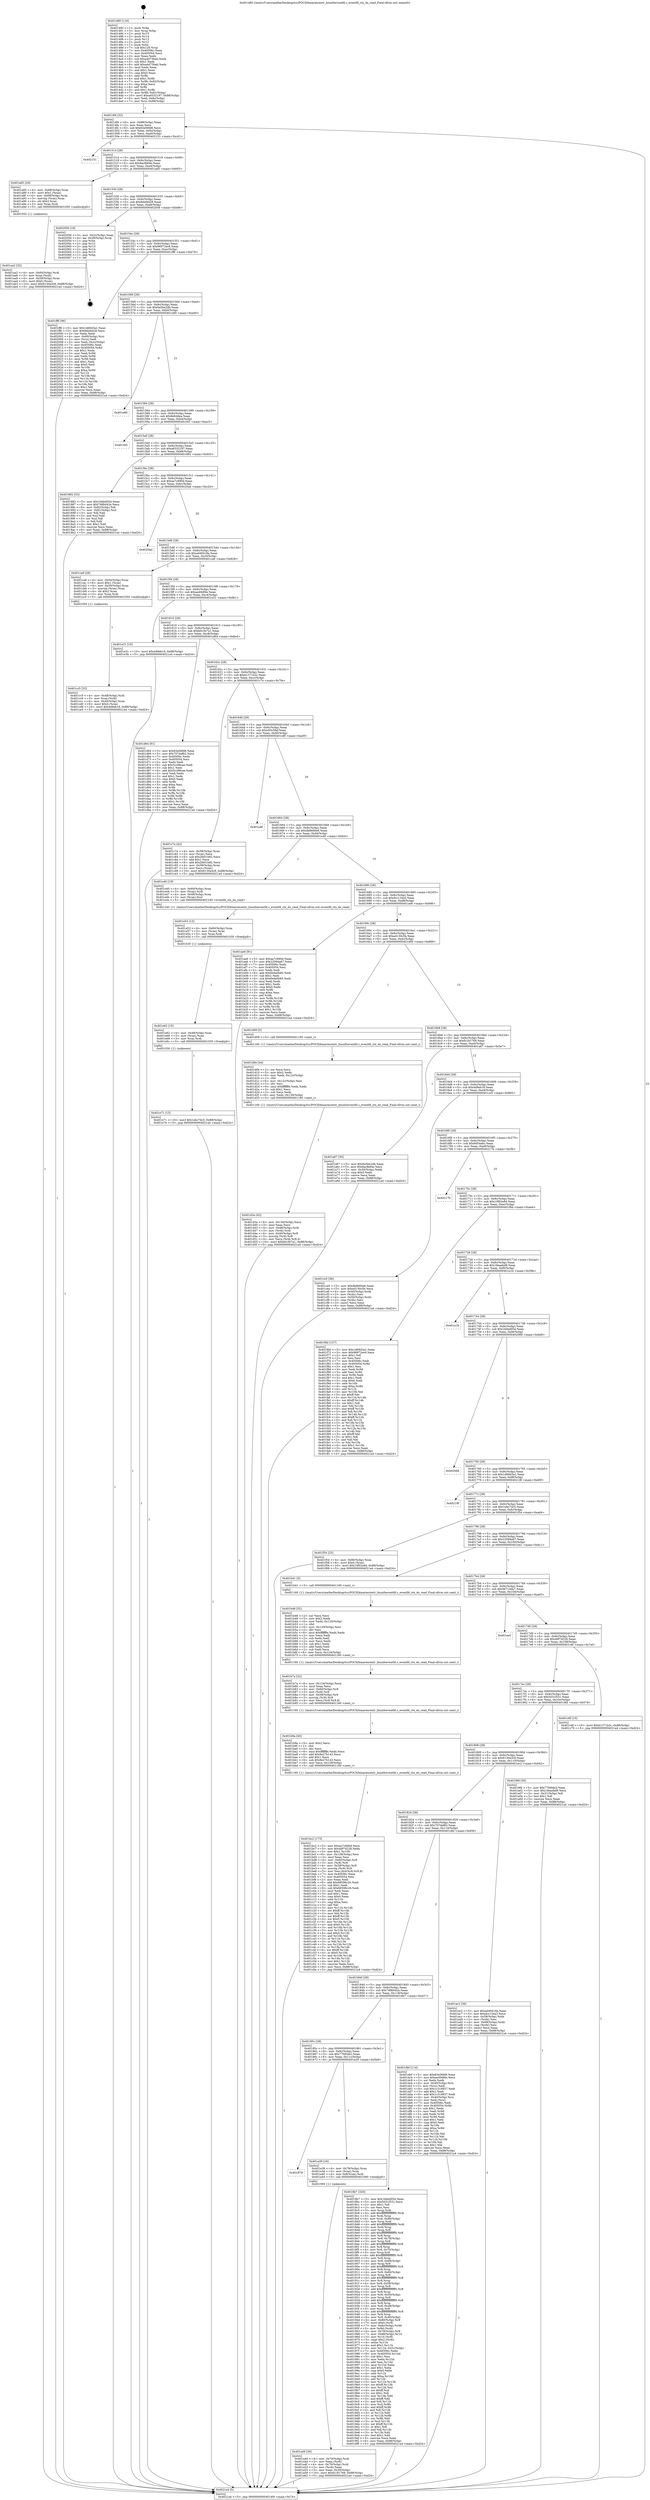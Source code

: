 digraph "0x401480" {
  label = "0x401480 (/mnt/c/Users/mathe/Desktop/tcc/POCII/binaries/extr_linuxfseventfd.c_eventfd_ctx_do_read_Final-ollvm.out::main(0))"
  labelloc = "t"
  node[shape=record]

  Entry [label="",width=0.3,height=0.3,shape=circle,fillcolor=black,style=filled]
  "0x4014f4" [label="{
     0x4014f4 [32]\l
     | [instrs]\l
     &nbsp;&nbsp;0x4014f4 \<+6\>: mov -0x88(%rbp),%eax\l
     &nbsp;&nbsp;0x4014fa \<+2\>: mov %eax,%ecx\l
     &nbsp;&nbsp;0x4014fc \<+6\>: sub $0x83a56fd8,%ecx\l
     &nbsp;&nbsp;0x401502 \<+6\>: mov %eax,-0x9c(%rbp)\l
     &nbsp;&nbsp;0x401508 \<+6\>: mov %ecx,-0xa0(%rbp)\l
     &nbsp;&nbsp;0x40150e \<+6\>: je 0000000000402151 \<main+0xcd1\>\l
  }"]
  "0x402151" [label="{
     0x402151\l
  }", style=dashed]
  "0x401514" [label="{
     0x401514 [28]\l
     | [instrs]\l
     &nbsp;&nbsp;0x401514 \<+5\>: jmp 0000000000401519 \<main+0x99\>\l
     &nbsp;&nbsp;0x401519 \<+6\>: mov -0x9c(%rbp),%eax\l
     &nbsp;&nbsp;0x40151f \<+5\>: sub $0x8acfb84e,%eax\l
     &nbsp;&nbsp;0x401524 \<+6\>: mov %eax,-0xa4(%rbp)\l
     &nbsp;&nbsp;0x40152a \<+6\>: je 0000000000401a85 \<main+0x605\>\l
  }"]
  Exit [label="",width=0.3,height=0.3,shape=circle,fillcolor=black,style=filled,peripheries=2]
  "0x401a85" [label="{
     0x401a85 [29]\l
     | [instrs]\l
     &nbsp;&nbsp;0x401a85 \<+4\>: mov -0x68(%rbp),%rax\l
     &nbsp;&nbsp;0x401a89 \<+6\>: movl $0x1,(%rax)\l
     &nbsp;&nbsp;0x401a8f \<+4\>: mov -0x68(%rbp),%rax\l
     &nbsp;&nbsp;0x401a93 \<+3\>: movslq (%rax),%rax\l
     &nbsp;&nbsp;0x401a96 \<+4\>: shl $0x3,%rax\l
     &nbsp;&nbsp;0x401a9a \<+3\>: mov %rax,%rdi\l
     &nbsp;&nbsp;0x401a9d \<+5\>: call 0000000000401050 \<malloc@plt\>\l
     | [calls]\l
     &nbsp;&nbsp;0x401050 \{1\} (unknown)\l
  }"]
  "0x401530" [label="{
     0x401530 [28]\l
     | [instrs]\l
     &nbsp;&nbsp;0x401530 \<+5\>: jmp 0000000000401535 \<main+0xb5\>\l
     &nbsp;&nbsp;0x401535 \<+6\>: mov -0x9c(%rbp),%eax\l
     &nbsp;&nbsp;0x40153b \<+5\>: sub $0x8def4428,%eax\l
     &nbsp;&nbsp;0x401540 \<+6\>: mov %eax,-0xa8(%rbp)\l
     &nbsp;&nbsp;0x401546 \<+6\>: je 0000000000402056 \<main+0xbd6\>\l
  }"]
  "0x401e71" [label="{
     0x401e71 [15]\l
     | [instrs]\l
     &nbsp;&nbsp;0x401e71 \<+10\>: movl $0x1ebc7dc5,-0x88(%rbp)\l
     &nbsp;&nbsp;0x401e7b \<+5\>: jmp 00000000004021a4 \<main+0xd24\>\l
  }"]
  "0x402056" [label="{
     0x402056 [18]\l
     | [instrs]\l
     &nbsp;&nbsp;0x402056 \<+3\>: mov -0x2c(%rbp),%eax\l
     &nbsp;&nbsp;0x402059 \<+4\>: lea -0x28(%rbp),%rsp\l
     &nbsp;&nbsp;0x40205d \<+1\>: pop %rbx\l
     &nbsp;&nbsp;0x40205e \<+2\>: pop %r12\l
     &nbsp;&nbsp;0x402060 \<+2\>: pop %r13\l
     &nbsp;&nbsp;0x402062 \<+2\>: pop %r14\l
     &nbsp;&nbsp;0x402064 \<+2\>: pop %r15\l
     &nbsp;&nbsp;0x402066 \<+1\>: pop %rbp\l
     &nbsp;&nbsp;0x402067 \<+1\>: ret\l
  }"]
  "0x40154c" [label="{
     0x40154c [28]\l
     | [instrs]\l
     &nbsp;&nbsp;0x40154c \<+5\>: jmp 0000000000401551 \<main+0xd1\>\l
     &nbsp;&nbsp;0x401551 \<+6\>: mov -0x9c(%rbp),%eax\l
     &nbsp;&nbsp;0x401557 \<+5\>: sub $0x96972ec6,%eax\l
     &nbsp;&nbsp;0x40155c \<+6\>: mov %eax,-0xac(%rbp)\l
     &nbsp;&nbsp;0x401562 \<+6\>: je 0000000000401ff6 \<main+0xb76\>\l
  }"]
  "0x401e62" [label="{
     0x401e62 [15]\l
     | [instrs]\l
     &nbsp;&nbsp;0x401e62 \<+4\>: mov -0x48(%rbp),%rax\l
     &nbsp;&nbsp;0x401e66 \<+3\>: mov (%rax),%rax\l
     &nbsp;&nbsp;0x401e69 \<+3\>: mov %rax,%rdi\l
     &nbsp;&nbsp;0x401e6c \<+5\>: call 0000000000401030 \<free@plt\>\l
     | [calls]\l
     &nbsp;&nbsp;0x401030 \{1\} (unknown)\l
  }"]
  "0x401ff6" [label="{
     0x401ff6 [96]\l
     | [instrs]\l
     &nbsp;&nbsp;0x401ff6 \<+5\>: mov $0x1d69d3a1,%eax\l
     &nbsp;&nbsp;0x401ffb \<+5\>: mov $0x8def4428,%ecx\l
     &nbsp;&nbsp;0x402000 \<+2\>: xor %edx,%edx\l
     &nbsp;&nbsp;0x402002 \<+4\>: mov -0x80(%rbp),%rsi\l
     &nbsp;&nbsp;0x402006 \<+2\>: mov (%rsi),%edi\l
     &nbsp;&nbsp;0x402008 \<+3\>: mov %edi,-0x2c(%rbp)\l
     &nbsp;&nbsp;0x40200b \<+7\>: mov 0x40506c,%edi\l
     &nbsp;&nbsp;0x402012 \<+8\>: mov 0x405054,%r8d\l
     &nbsp;&nbsp;0x40201a \<+3\>: sub $0x1,%edx\l
     &nbsp;&nbsp;0x40201d \<+3\>: mov %edi,%r9d\l
     &nbsp;&nbsp;0x402020 \<+3\>: add %edx,%r9d\l
     &nbsp;&nbsp;0x402023 \<+4\>: imul %r9d,%edi\l
     &nbsp;&nbsp;0x402027 \<+3\>: and $0x1,%edi\l
     &nbsp;&nbsp;0x40202a \<+3\>: cmp $0x0,%edi\l
     &nbsp;&nbsp;0x40202d \<+4\>: sete %r10b\l
     &nbsp;&nbsp;0x402031 \<+4\>: cmp $0xa,%r8d\l
     &nbsp;&nbsp;0x402035 \<+4\>: setl %r11b\l
     &nbsp;&nbsp;0x402039 \<+3\>: mov %r10b,%bl\l
     &nbsp;&nbsp;0x40203c \<+3\>: and %r11b,%bl\l
     &nbsp;&nbsp;0x40203f \<+3\>: xor %r11b,%r10b\l
     &nbsp;&nbsp;0x402042 \<+3\>: or %r10b,%bl\l
     &nbsp;&nbsp;0x402045 \<+3\>: test $0x1,%bl\l
     &nbsp;&nbsp;0x402048 \<+3\>: cmovne %ecx,%eax\l
     &nbsp;&nbsp;0x40204b \<+6\>: mov %eax,-0x88(%rbp)\l
     &nbsp;&nbsp;0x402051 \<+5\>: jmp 00000000004021a4 \<main+0xd24\>\l
  }"]
  "0x401568" [label="{
     0x401568 [28]\l
     | [instrs]\l
     &nbsp;&nbsp;0x401568 \<+5\>: jmp 000000000040156d \<main+0xed\>\l
     &nbsp;&nbsp;0x40156d \<+6\>: mov -0x9c(%rbp),%eax\l
     &nbsp;&nbsp;0x401573 \<+5\>: sub $0x9a5be2db,%eax\l
     &nbsp;&nbsp;0x401578 \<+6\>: mov %eax,-0xb0(%rbp)\l
     &nbsp;&nbsp;0x40157e \<+6\>: je 0000000000401e80 \<main+0xa00\>\l
  }"]
  "0x401e53" [label="{
     0x401e53 [15]\l
     | [instrs]\l
     &nbsp;&nbsp;0x401e53 \<+4\>: mov -0x60(%rbp),%rax\l
     &nbsp;&nbsp;0x401e57 \<+3\>: mov (%rax),%rax\l
     &nbsp;&nbsp;0x401e5a \<+3\>: mov %rax,%rdi\l
     &nbsp;&nbsp;0x401e5d \<+5\>: call 0000000000401030 \<free@plt\>\l
     | [calls]\l
     &nbsp;&nbsp;0x401030 \{1\} (unknown)\l
  }"]
  "0x401e80" [label="{
     0x401e80\l
  }", style=dashed]
  "0x401584" [label="{
     0x401584 [28]\l
     | [instrs]\l
     &nbsp;&nbsp;0x401584 \<+5\>: jmp 0000000000401589 \<main+0x109\>\l
     &nbsp;&nbsp;0x401589 \<+6\>: mov -0x9c(%rbp),%eax\l
     &nbsp;&nbsp;0x40158f \<+5\>: sub $0x9efcbfea,%eax\l
     &nbsp;&nbsp;0x401594 \<+6\>: mov %eax,-0xb4(%rbp)\l
     &nbsp;&nbsp;0x40159a \<+6\>: je 0000000000401f45 \<main+0xac5\>\l
  }"]
  "0x401d3a" [label="{
     0x401d3a [42]\l
     | [instrs]\l
     &nbsp;&nbsp;0x401d3a \<+6\>: mov -0x130(%rbp),%ecx\l
     &nbsp;&nbsp;0x401d40 \<+3\>: imul %eax,%ecx\l
     &nbsp;&nbsp;0x401d43 \<+4\>: mov -0x48(%rbp),%rdi\l
     &nbsp;&nbsp;0x401d47 \<+3\>: mov (%rdi),%rdi\l
     &nbsp;&nbsp;0x401d4a \<+4\>: mov -0x40(%rbp),%r8\l
     &nbsp;&nbsp;0x401d4e \<+3\>: movslq (%r8),%r8\l
     &nbsp;&nbsp;0x401d51 \<+4\>: mov %ecx,(%rdi,%r8,4)\l
     &nbsp;&nbsp;0x401d55 \<+10\>: movl $0xb0c3b7a1,-0x88(%rbp)\l
     &nbsp;&nbsp;0x401d5f \<+5\>: jmp 00000000004021a4 \<main+0xd24\>\l
  }"]
  "0x401f45" [label="{
     0x401f45\l
  }", style=dashed]
  "0x4015a0" [label="{
     0x4015a0 [28]\l
     | [instrs]\l
     &nbsp;&nbsp;0x4015a0 \<+5\>: jmp 00000000004015a5 \<main+0x125\>\l
     &nbsp;&nbsp;0x4015a5 \<+6\>: mov -0x9c(%rbp),%eax\l
     &nbsp;&nbsp;0x4015ab \<+5\>: sub $0xa6332197,%eax\l
     &nbsp;&nbsp;0x4015b0 \<+6\>: mov %eax,-0xb8(%rbp)\l
     &nbsp;&nbsp;0x4015b6 \<+6\>: je 0000000000401882 \<main+0x402\>\l
  }"]
  "0x401d0e" [label="{
     0x401d0e [44]\l
     | [instrs]\l
     &nbsp;&nbsp;0x401d0e \<+2\>: xor %ecx,%ecx\l
     &nbsp;&nbsp;0x401d10 \<+5\>: mov $0x2,%edx\l
     &nbsp;&nbsp;0x401d15 \<+6\>: mov %edx,-0x12c(%rbp)\l
     &nbsp;&nbsp;0x401d1b \<+1\>: cltd\l
     &nbsp;&nbsp;0x401d1c \<+6\>: mov -0x12c(%rbp),%esi\l
     &nbsp;&nbsp;0x401d22 \<+2\>: idiv %esi\l
     &nbsp;&nbsp;0x401d24 \<+6\>: imul $0xfffffffe,%edx,%edx\l
     &nbsp;&nbsp;0x401d2a \<+3\>: sub $0x1,%ecx\l
     &nbsp;&nbsp;0x401d2d \<+2\>: sub %ecx,%edx\l
     &nbsp;&nbsp;0x401d2f \<+6\>: mov %edx,-0x130(%rbp)\l
     &nbsp;&nbsp;0x401d35 \<+5\>: call 0000000000401160 \<next_i\>\l
     | [calls]\l
     &nbsp;&nbsp;0x401160 \{1\} (/mnt/c/Users/mathe/Desktop/tcc/POCII/binaries/extr_linuxfseventfd.c_eventfd_ctx_do_read_Final-ollvm.out::next_i)\l
  }"]
  "0x401882" [label="{
     0x401882 [53]\l
     | [instrs]\l
     &nbsp;&nbsp;0x401882 \<+5\>: mov $0x1bbbd05d,%eax\l
     &nbsp;&nbsp;0x401887 \<+5\>: mov $0x748b042e,%ecx\l
     &nbsp;&nbsp;0x40188c \<+6\>: mov -0x82(%rbp),%dl\l
     &nbsp;&nbsp;0x401892 \<+7\>: mov -0x81(%rbp),%sil\l
     &nbsp;&nbsp;0x401899 \<+3\>: mov %dl,%dil\l
     &nbsp;&nbsp;0x40189c \<+3\>: and %sil,%dil\l
     &nbsp;&nbsp;0x40189f \<+3\>: xor %sil,%dl\l
     &nbsp;&nbsp;0x4018a2 \<+3\>: or %dl,%dil\l
     &nbsp;&nbsp;0x4018a5 \<+4\>: test $0x1,%dil\l
     &nbsp;&nbsp;0x4018a9 \<+3\>: cmovne %ecx,%eax\l
     &nbsp;&nbsp;0x4018ac \<+6\>: mov %eax,-0x88(%rbp)\l
     &nbsp;&nbsp;0x4018b2 \<+5\>: jmp 00000000004021a4 \<main+0xd24\>\l
  }"]
  "0x4015bc" [label="{
     0x4015bc [28]\l
     | [instrs]\l
     &nbsp;&nbsp;0x4015bc \<+5\>: jmp 00000000004015c1 \<main+0x141\>\l
     &nbsp;&nbsp;0x4015c1 \<+6\>: mov -0x9c(%rbp),%eax\l
     &nbsp;&nbsp;0x4015c7 \<+5\>: sub $0xaa7c690d,%eax\l
     &nbsp;&nbsp;0x4015cc \<+6\>: mov %eax,-0xbc(%rbp)\l
     &nbsp;&nbsp;0x4015d2 \<+6\>: je 00000000004020ad \<main+0xc2d\>\l
  }"]
  "0x4021a4" [label="{
     0x4021a4 [5]\l
     | [instrs]\l
     &nbsp;&nbsp;0x4021a4 \<+5\>: jmp 00000000004014f4 \<main+0x74\>\l
  }"]
  "0x401480" [label="{
     0x401480 [116]\l
     | [instrs]\l
     &nbsp;&nbsp;0x401480 \<+1\>: push %rbp\l
     &nbsp;&nbsp;0x401481 \<+3\>: mov %rsp,%rbp\l
     &nbsp;&nbsp;0x401484 \<+2\>: push %r15\l
     &nbsp;&nbsp;0x401486 \<+2\>: push %r14\l
     &nbsp;&nbsp;0x401488 \<+2\>: push %r13\l
     &nbsp;&nbsp;0x40148a \<+2\>: push %r12\l
     &nbsp;&nbsp;0x40148c \<+1\>: push %rbx\l
     &nbsp;&nbsp;0x40148d \<+7\>: sub $0x128,%rsp\l
     &nbsp;&nbsp;0x401494 \<+7\>: mov 0x40506c,%eax\l
     &nbsp;&nbsp;0x40149b \<+7\>: mov 0x405054,%ecx\l
     &nbsp;&nbsp;0x4014a2 \<+2\>: mov %eax,%edx\l
     &nbsp;&nbsp;0x4014a4 \<+6\>: sub $0xa4d73bab,%edx\l
     &nbsp;&nbsp;0x4014aa \<+3\>: sub $0x1,%edx\l
     &nbsp;&nbsp;0x4014ad \<+6\>: add $0xa4d73bab,%edx\l
     &nbsp;&nbsp;0x4014b3 \<+3\>: imul %edx,%eax\l
     &nbsp;&nbsp;0x4014b6 \<+3\>: and $0x1,%eax\l
     &nbsp;&nbsp;0x4014b9 \<+3\>: cmp $0x0,%eax\l
     &nbsp;&nbsp;0x4014bc \<+4\>: sete %r8b\l
     &nbsp;&nbsp;0x4014c0 \<+4\>: and $0x1,%r8b\l
     &nbsp;&nbsp;0x4014c4 \<+7\>: mov %r8b,-0x82(%rbp)\l
     &nbsp;&nbsp;0x4014cb \<+3\>: cmp $0xa,%ecx\l
     &nbsp;&nbsp;0x4014ce \<+4\>: setl %r8b\l
     &nbsp;&nbsp;0x4014d2 \<+4\>: and $0x1,%r8b\l
     &nbsp;&nbsp;0x4014d6 \<+7\>: mov %r8b,-0x81(%rbp)\l
     &nbsp;&nbsp;0x4014dd \<+10\>: movl $0xa6332197,-0x88(%rbp)\l
     &nbsp;&nbsp;0x4014e7 \<+6\>: mov %edi,-0x8c(%rbp)\l
     &nbsp;&nbsp;0x4014ed \<+7\>: mov %rsi,-0x98(%rbp)\l
  }"]
  "0x401cc5" [label="{
     0x401cc5 [32]\l
     | [instrs]\l
     &nbsp;&nbsp;0x401cc5 \<+4\>: mov -0x48(%rbp),%rdi\l
     &nbsp;&nbsp;0x401cc9 \<+3\>: mov %rax,(%rdi)\l
     &nbsp;&nbsp;0x401ccc \<+4\>: mov -0x40(%rbp),%rax\l
     &nbsp;&nbsp;0x401cd0 \<+6\>: movl $0x0,(%rax)\l
     &nbsp;&nbsp;0x401cd6 \<+10\>: movl $0x4d9eb18,-0x88(%rbp)\l
     &nbsp;&nbsp;0x401ce0 \<+5\>: jmp 00000000004021a4 \<main+0xd24\>\l
  }"]
  "0x4020ad" [label="{
     0x4020ad\l
  }", style=dashed]
  "0x4015d8" [label="{
     0x4015d8 [28]\l
     | [instrs]\l
     &nbsp;&nbsp;0x4015d8 \<+5\>: jmp 00000000004015dd \<main+0x15d\>\l
     &nbsp;&nbsp;0x4015dd \<+6\>: mov -0x9c(%rbp),%eax\l
     &nbsp;&nbsp;0x4015e3 \<+5\>: sub $0xad49418a,%eax\l
     &nbsp;&nbsp;0x4015e8 \<+6\>: mov %eax,-0xc0(%rbp)\l
     &nbsp;&nbsp;0x4015ee \<+6\>: je 0000000000401ca8 \<main+0x828\>\l
  }"]
  "0x401bc2" [label="{
     0x401bc2 [173]\l
     | [instrs]\l
     &nbsp;&nbsp;0x401bc2 \<+5\>: mov $0xaa7c690d,%ecx\l
     &nbsp;&nbsp;0x401bc7 \<+5\>: mov $0x49f7d228,%edx\l
     &nbsp;&nbsp;0x401bcc \<+3\>: mov $0x1,%r10b\l
     &nbsp;&nbsp;0x401bcf \<+6\>: mov -0x128(%rbp),%esi\l
     &nbsp;&nbsp;0x401bd5 \<+3\>: imul %eax,%esi\l
     &nbsp;&nbsp;0x401bd8 \<+4\>: mov -0x60(%rbp),%r8\l
     &nbsp;&nbsp;0x401bdc \<+3\>: mov (%r8),%r8\l
     &nbsp;&nbsp;0x401bdf \<+4\>: mov -0x58(%rbp),%r9\l
     &nbsp;&nbsp;0x401be3 \<+3\>: movslq (%r9),%r9\l
     &nbsp;&nbsp;0x401be6 \<+5\>: mov %esi,0x4(%r8,%r9,8)\l
     &nbsp;&nbsp;0x401beb \<+7\>: mov 0x40506c,%eax\l
     &nbsp;&nbsp;0x401bf2 \<+7\>: mov 0x405054,%esi\l
     &nbsp;&nbsp;0x401bf9 \<+2\>: mov %eax,%edi\l
     &nbsp;&nbsp;0x401bfb \<+6\>: add $0x68596c26,%edi\l
     &nbsp;&nbsp;0x401c01 \<+3\>: sub $0x1,%edi\l
     &nbsp;&nbsp;0x401c04 \<+6\>: sub $0x68596c26,%edi\l
     &nbsp;&nbsp;0x401c0a \<+3\>: imul %edi,%eax\l
     &nbsp;&nbsp;0x401c0d \<+3\>: and $0x1,%eax\l
     &nbsp;&nbsp;0x401c10 \<+3\>: cmp $0x0,%eax\l
     &nbsp;&nbsp;0x401c13 \<+4\>: sete %r11b\l
     &nbsp;&nbsp;0x401c17 \<+3\>: cmp $0xa,%esi\l
     &nbsp;&nbsp;0x401c1a \<+3\>: setl %bl\l
     &nbsp;&nbsp;0x401c1d \<+3\>: mov %r11b,%r14b\l
     &nbsp;&nbsp;0x401c20 \<+4\>: xor $0xff,%r14b\l
     &nbsp;&nbsp;0x401c24 \<+3\>: mov %bl,%r15b\l
     &nbsp;&nbsp;0x401c27 \<+4\>: xor $0xff,%r15b\l
     &nbsp;&nbsp;0x401c2b \<+4\>: xor $0x0,%r10b\l
     &nbsp;&nbsp;0x401c2f \<+3\>: mov %r14b,%r12b\l
     &nbsp;&nbsp;0x401c32 \<+4\>: and $0x0,%r12b\l
     &nbsp;&nbsp;0x401c36 \<+3\>: and %r10b,%r11b\l
     &nbsp;&nbsp;0x401c39 \<+3\>: mov %r15b,%r13b\l
     &nbsp;&nbsp;0x401c3c \<+4\>: and $0x0,%r13b\l
     &nbsp;&nbsp;0x401c40 \<+3\>: and %r10b,%bl\l
     &nbsp;&nbsp;0x401c43 \<+3\>: or %r11b,%r12b\l
     &nbsp;&nbsp;0x401c46 \<+3\>: or %bl,%r13b\l
     &nbsp;&nbsp;0x401c49 \<+3\>: xor %r13b,%r12b\l
     &nbsp;&nbsp;0x401c4c \<+3\>: or %r15b,%r14b\l
     &nbsp;&nbsp;0x401c4f \<+4\>: xor $0xff,%r14b\l
     &nbsp;&nbsp;0x401c53 \<+4\>: or $0x0,%r10b\l
     &nbsp;&nbsp;0x401c57 \<+3\>: and %r10b,%r14b\l
     &nbsp;&nbsp;0x401c5a \<+3\>: or %r14b,%r12b\l
     &nbsp;&nbsp;0x401c5d \<+4\>: test $0x1,%r12b\l
     &nbsp;&nbsp;0x401c61 \<+3\>: cmovne %edx,%ecx\l
     &nbsp;&nbsp;0x401c64 \<+6\>: mov %ecx,-0x88(%rbp)\l
     &nbsp;&nbsp;0x401c6a \<+5\>: jmp 00000000004021a4 \<main+0xd24\>\l
  }"]
  "0x401ca8" [label="{
     0x401ca8 [29]\l
     | [instrs]\l
     &nbsp;&nbsp;0x401ca8 \<+4\>: mov -0x50(%rbp),%rax\l
     &nbsp;&nbsp;0x401cac \<+6\>: movl $0x1,(%rax)\l
     &nbsp;&nbsp;0x401cb2 \<+4\>: mov -0x50(%rbp),%rax\l
     &nbsp;&nbsp;0x401cb6 \<+3\>: movslq (%rax),%rax\l
     &nbsp;&nbsp;0x401cb9 \<+4\>: shl $0x2,%rax\l
     &nbsp;&nbsp;0x401cbd \<+3\>: mov %rax,%rdi\l
     &nbsp;&nbsp;0x401cc0 \<+5\>: call 0000000000401050 \<malloc@plt\>\l
     | [calls]\l
     &nbsp;&nbsp;0x401050 \{1\} (unknown)\l
  }"]
  "0x4015f4" [label="{
     0x4015f4 [28]\l
     | [instrs]\l
     &nbsp;&nbsp;0x4015f4 \<+5\>: jmp 00000000004015f9 \<main+0x179\>\l
     &nbsp;&nbsp;0x4015f9 \<+6\>: mov -0x9c(%rbp),%eax\l
     &nbsp;&nbsp;0x4015ff \<+5\>: sub $0xae49df4e,%eax\l
     &nbsp;&nbsp;0x401604 \<+6\>: mov %eax,-0xc4(%rbp)\l
     &nbsp;&nbsp;0x40160a \<+6\>: je 0000000000401e31 \<main+0x9b1\>\l
  }"]
  "0x401b9a" [label="{
     0x401b9a [40]\l
     | [instrs]\l
     &nbsp;&nbsp;0x401b9a \<+5\>: mov $0x2,%ecx\l
     &nbsp;&nbsp;0x401b9f \<+1\>: cltd\l
     &nbsp;&nbsp;0x401ba0 \<+2\>: idiv %ecx\l
     &nbsp;&nbsp;0x401ba2 \<+6\>: imul $0xfffffffe,%edx,%ecx\l
     &nbsp;&nbsp;0x401ba8 \<+6\>: add $0x9e27b143,%ecx\l
     &nbsp;&nbsp;0x401bae \<+3\>: add $0x1,%ecx\l
     &nbsp;&nbsp;0x401bb1 \<+6\>: sub $0x9e27b143,%ecx\l
     &nbsp;&nbsp;0x401bb7 \<+6\>: mov %ecx,-0x128(%rbp)\l
     &nbsp;&nbsp;0x401bbd \<+5\>: call 0000000000401160 \<next_i\>\l
     | [calls]\l
     &nbsp;&nbsp;0x401160 \{1\} (/mnt/c/Users/mathe/Desktop/tcc/POCII/binaries/extr_linuxfseventfd.c_eventfd_ctx_do_read_Final-ollvm.out::next_i)\l
  }"]
  "0x401e31" [label="{
     0x401e31 [15]\l
     | [instrs]\l
     &nbsp;&nbsp;0x401e31 \<+10\>: movl $0x4d9eb18,-0x88(%rbp)\l
     &nbsp;&nbsp;0x401e3b \<+5\>: jmp 00000000004021a4 \<main+0xd24\>\l
  }"]
  "0x401610" [label="{
     0x401610 [28]\l
     | [instrs]\l
     &nbsp;&nbsp;0x401610 \<+5\>: jmp 0000000000401615 \<main+0x195\>\l
     &nbsp;&nbsp;0x401615 \<+6\>: mov -0x9c(%rbp),%eax\l
     &nbsp;&nbsp;0x40161b \<+5\>: sub $0xb0c3b7a1,%eax\l
     &nbsp;&nbsp;0x401620 \<+6\>: mov %eax,-0xc8(%rbp)\l
     &nbsp;&nbsp;0x401626 \<+6\>: je 0000000000401d64 \<main+0x8e4\>\l
  }"]
  "0x401b7a" [label="{
     0x401b7a [32]\l
     | [instrs]\l
     &nbsp;&nbsp;0x401b7a \<+6\>: mov -0x124(%rbp),%ecx\l
     &nbsp;&nbsp;0x401b80 \<+3\>: imul %eax,%ecx\l
     &nbsp;&nbsp;0x401b83 \<+4\>: mov -0x60(%rbp),%r8\l
     &nbsp;&nbsp;0x401b87 \<+3\>: mov (%r8),%r8\l
     &nbsp;&nbsp;0x401b8a \<+4\>: mov -0x58(%rbp),%r9\l
     &nbsp;&nbsp;0x401b8e \<+3\>: movslq (%r9),%r9\l
     &nbsp;&nbsp;0x401b91 \<+4\>: mov %ecx,(%r8,%r9,8)\l
     &nbsp;&nbsp;0x401b95 \<+5\>: call 0000000000401160 \<next_i\>\l
     | [calls]\l
     &nbsp;&nbsp;0x401160 \{1\} (/mnt/c/Users/mathe/Desktop/tcc/POCII/binaries/extr_linuxfseventfd.c_eventfd_ctx_do_read_Final-ollvm.out::next_i)\l
  }"]
  "0x401d64" [label="{
     0x401d64 [91]\l
     | [instrs]\l
     &nbsp;&nbsp;0x401d64 \<+5\>: mov $0x83a56fd8,%eax\l
     &nbsp;&nbsp;0x401d69 \<+5\>: mov $0x707daf62,%ecx\l
     &nbsp;&nbsp;0x401d6e \<+7\>: mov 0x40506c,%edx\l
     &nbsp;&nbsp;0x401d75 \<+7\>: mov 0x405054,%esi\l
     &nbsp;&nbsp;0x401d7c \<+2\>: mov %edx,%edi\l
     &nbsp;&nbsp;0x401d7e \<+6\>: sub $0x5cc98cae,%edi\l
     &nbsp;&nbsp;0x401d84 \<+3\>: sub $0x1,%edi\l
     &nbsp;&nbsp;0x401d87 \<+6\>: add $0x5cc98cae,%edi\l
     &nbsp;&nbsp;0x401d8d \<+3\>: imul %edi,%edx\l
     &nbsp;&nbsp;0x401d90 \<+3\>: and $0x1,%edx\l
     &nbsp;&nbsp;0x401d93 \<+3\>: cmp $0x0,%edx\l
     &nbsp;&nbsp;0x401d96 \<+4\>: sete %r8b\l
     &nbsp;&nbsp;0x401d9a \<+3\>: cmp $0xa,%esi\l
     &nbsp;&nbsp;0x401d9d \<+4\>: setl %r9b\l
     &nbsp;&nbsp;0x401da1 \<+3\>: mov %r8b,%r10b\l
     &nbsp;&nbsp;0x401da4 \<+3\>: and %r9b,%r10b\l
     &nbsp;&nbsp;0x401da7 \<+3\>: xor %r9b,%r8b\l
     &nbsp;&nbsp;0x401daa \<+3\>: or %r8b,%r10b\l
     &nbsp;&nbsp;0x401dad \<+4\>: test $0x1,%r10b\l
     &nbsp;&nbsp;0x401db1 \<+3\>: cmovne %ecx,%eax\l
     &nbsp;&nbsp;0x401db4 \<+6\>: mov %eax,-0x88(%rbp)\l
     &nbsp;&nbsp;0x401dba \<+5\>: jmp 00000000004021a4 \<main+0xd24\>\l
  }"]
  "0x40162c" [label="{
     0x40162c [28]\l
     | [instrs]\l
     &nbsp;&nbsp;0x40162c \<+5\>: jmp 0000000000401631 \<main+0x1b1\>\l
     &nbsp;&nbsp;0x401631 \<+6\>: mov -0x9c(%rbp),%eax\l
     &nbsp;&nbsp;0x401637 \<+5\>: sub $0xb1371b2c,%eax\l
     &nbsp;&nbsp;0x40163c \<+6\>: mov %eax,-0xcc(%rbp)\l
     &nbsp;&nbsp;0x401642 \<+6\>: je 0000000000401c7e \<main+0x7fe\>\l
  }"]
  "0x401b46" [label="{
     0x401b46 [52]\l
     | [instrs]\l
     &nbsp;&nbsp;0x401b46 \<+2\>: xor %ecx,%ecx\l
     &nbsp;&nbsp;0x401b48 \<+5\>: mov $0x2,%edx\l
     &nbsp;&nbsp;0x401b4d \<+6\>: mov %edx,-0x120(%rbp)\l
     &nbsp;&nbsp;0x401b53 \<+1\>: cltd\l
     &nbsp;&nbsp;0x401b54 \<+6\>: mov -0x120(%rbp),%esi\l
     &nbsp;&nbsp;0x401b5a \<+2\>: idiv %esi\l
     &nbsp;&nbsp;0x401b5c \<+6\>: imul $0xfffffffe,%edx,%edx\l
     &nbsp;&nbsp;0x401b62 \<+2\>: mov %ecx,%edi\l
     &nbsp;&nbsp;0x401b64 \<+2\>: sub %edx,%edi\l
     &nbsp;&nbsp;0x401b66 \<+2\>: mov %ecx,%edx\l
     &nbsp;&nbsp;0x401b68 \<+3\>: sub $0x1,%edx\l
     &nbsp;&nbsp;0x401b6b \<+2\>: add %edx,%edi\l
     &nbsp;&nbsp;0x401b6d \<+2\>: sub %edi,%ecx\l
     &nbsp;&nbsp;0x401b6f \<+6\>: mov %ecx,-0x124(%rbp)\l
     &nbsp;&nbsp;0x401b75 \<+5\>: call 0000000000401160 \<next_i\>\l
     | [calls]\l
     &nbsp;&nbsp;0x401160 \{1\} (/mnt/c/Users/mathe/Desktop/tcc/POCII/binaries/extr_linuxfseventfd.c_eventfd_ctx_do_read_Final-ollvm.out::next_i)\l
  }"]
  "0x401c7e" [label="{
     0x401c7e [42]\l
     | [instrs]\l
     &nbsp;&nbsp;0x401c7e \<+4\>: mov -0x58(%rbp),%rax\l
     &nbsp;&nbsp;0x401c82 \<+2\>: mov (%rax),%ecx\l
     &nbsp;&nbsp;0x401c84 \<+6\>: sub $0x2fe01b82,%ecx\l
     &nbsp;&nbsp;0x401c8a \<+3\>: add $0x1,%ecx\l
     &nbsp;&nbsp;0x401c8d \<+6\>: add $0x2fe01b82,%ecx\l
     &nbsp;&nbsp;0x401c93 \<+4\>: mov -0x58(%rbp),%rax\l
     &nbsp;&nbsp;0x401c97 \<+2\>: mov %ecx,(%rax)\l
     &nbsp;&nbsp;0x401c99 \<+10\>: movl $0x6130a3c9,-0x88(%rbp)\l
     &nbsp;&nbsp;0x401ca3 \<+5\>: jmp 00000000004021a4 \<main+0xd24\>\l
  }"]
  "0x401648" [label="{
     0x401648 [28]\l
     | [instrs]\l
     &nbsp;&nbsp;0x401648 \<+5\>: jmp 000000000040164d \<main+0x1cd\>\l
     &nbsp;&nbsp;0x40164d \<+6\>: mov -0x9c(%rbp),%eax\l
     &nbsp;&nbsp;0x401653 \<+5\>: sub $0xc93c5faf,%eax\l
     &nbsp;&nbsp;0x401658 \<+6\>: mov %eax,-0xd0(%rbp)\l
     &nbsp;&nbsp;0x40165e \<+6\>: je 0000000000401e8f \<main+0xa0f\>\l
  }"]
  "0x401aa2" [label="{
     0x401aa2 [32]\l
     | [instrs]\l
     &nbsp;&nbsp;0x401aa2 \<+4\>: mov -0x60(%rbp),%rdi\l
     &nbsp;&nbsp;0x401aa6 \<+3\>: mov %rax,(%rdi)\l
     &nbsp;&nbsp;0x401aa9 \<+4\>: mov -0x58(%rbp),%rax\l
     &nbsp;&nbsp;0x401aad \<+6\>: movl $0x0,(%rax)\l
     &nbsp;&nbsp;0x401ab3 \<+10\>: movl $0x6130a3c9,-0x88(%rbp)\l
     &nbsp;&nbsp;0x401abd \<+5\>: jmp 00000000004021a4 \<main+0xd24\>\l
  }"]
  "0x401e8f" [label="{
     0x401e8f\l
  }", style=dashed]
  "0x401664" [label="{
     0x401664 [28]\l
     | [instrs]\l
     &nbsp;&nbsp;0x401664 \<+5\>: jmp 0000000000401669 \<main+0x1e9\>\l
     &nbsp;&nbsp;0x401669 \<+6\>: mov -0x9c(%rbp),%eax\l
     &nbsp;&nbsp;0x40166f \<+5\>: sub $0xdb8660e6,%eax\l
     &nbsp;&nbsp;0x401674 \<+6\>: mov %eax,-0xd4(%rbp)\l
     &nbsp;&nbsp;0x40167a \<+6\>: je 0000000000401e40 \<main+0x9c0\>\l
  }"]
  "0x401a49" [label="{
     0x401a49 [30]\l
     | [instrs]\l
     &nbsp;&nbsp;0x401a49 \<+4\>: mov -0x70(%rbp),%rdi\l
     &nbsp;&nbsp;0x401a4d \<+2\>: mov %eax,(%rdi)\l
     &nbsp;&nbsp;0x401a4f \<+4\>: mov -0x70(%rbp),%rdi\l
     &nbsp;&nbsp;0x401a53 \<+2\>: mov (%rdi),%eax\l
     &nbsp;&nbsp;0x401a55 \<+3\>: mov %eax,-0x30(%rbp)\l
     &nbsp;&nbsp;0x401a58 \<+10\>: movl $0xfc181769,-0x88(%rbp)\l
     &nbsp;&nbsp;0x401a62 \<+5\>: jmp 00000000004021a4 \<main+0xd24\>\l
  }"]
  "0x401e40" [label="{
     0x401e40 [19]\l
     | [instrs]\l
     &nbsp;&nbsp;0x401e40 \<+4\>: mov -0x60(%rbp),%rax\l
     &nbsp;&nbsp;0x401e44 \<+3\>: mov (%rax),%rdi\l
     &nbsp;&nbsp;0x401e47 \<+4\>: mov -0x48(%rbp),%rax\l
     &nbsp;&nbsp;0x401e4b \<+3\>: mov (%rax),%rsi\l
     &nbsp;&nbsp;0x401e4e \<+5\>: call 0000000000401240 \<eventfd_ctx_do_read\>\l
     | [calls]\l
     &nbsp;&nbsp;0x401240 \{1\} (/mnt/c/Users/mathe/Desktop/tcc/POCII/binaries/extr_linuxfseventfd.c_eventfd_ctx_do_read_Final-ollvm.out::eventfd_ctx_do_read)\l
  }"]
  "0x401680" [label="{
     0x401680 [28]\l
     | [instrs]\l
     &nbsp;&nbsp;0x401680 \<+5\>: jmp 0000000000401685 \<main+0x205\>\l
     &nbsp;&nbsp;0x401685 \<+6\>: mov -0x9c(%rbp),%eax\l
     &nbsp;&nbsp;0x40168b \<+5\>: sub $0xdcc134a3,%eax\l
     &nbsp;&nbsp;0x401690 \<+6\>: mov %eax,-0xd8(%rbp)\l
     &nbsp;&nbsp;0x401696 \<+6\>: je 0000000000401ae6 \<main+0x666\>\l
  }"]
  "0x401878" [label="{
     0x401878\l
  }", style=dashed]
  "0x401ae6" [label="{
     0x401ae6 [91]\l
     | [instrs]\l
     &nbsp;&nbsp;0x401ae6 \<+5\>: mov $0xaa7c690d,%eax\l
     &nbsp;&nbsp;0x401aeb \<+5\>: mov $0x22094a67,%ecx\l
     &nbsp;&nbsp;0x401af0 \<+7\>: mov 0x40506c,%edx\l
     &nbsp;&nbsp;0x401af7 \<+7\>: mov 0x405054,%esi\l
     &nbsp;&nbsp;0x401afe \<+2\>: mov %edx,%edi\l
     &nbsp;&nbsp;0x401b00 \<+6\>: add $0x6eda0b85,%edi\l
     &nbsp;&nbsp;0x401b06 \<+3\>: sub $0x1,%edi\l
     &nbsp;&nbsp;0x401b09 \<+6\>: sub $0x6eda0b85,%edi\l
     &nbsp;&nbsp;0x401b0f \<+3\>: imul %edi,%edx\l
     &nbsp;&nbsp;0x401b12 \<+3\>: and $0x1,%edx\l
     &nbsp;&nbsp;0x401b15 \<+3\>: cmp $0x0,%edx\l
     &nbsp;&nbsp;0x401b18 \<+4\>: sete %r8b\l
     &nbsp;&nbsp;0x401b1c \<+3\>: cmp $0xa,%esi\l
     &nbsp;&nbsp;0x401b1f \<+4\>: setl %r9b\l
     &nbsp;&nbsp;0x401b23 \<+3\>: mov %r8b,%r10b\l
     &nbsp;&nbsp;0x401b26 \<+3\>: and %r9b,%r10b\l
     &nbsp;&nbsp;0x401b29 \<+3\>: xor %r9b,%r8b\l
     &nbsp;&nbsp;0x401b2c \<+3\>: or %r8b,%r10b\l
     &nbsp;&nbsp;0x401b2f \<+4\>: test $0x1,%r10b\l
     &nbsp;&nbsp;0x401b33 \<+3\>: cmovne %ecx,%eax\l
     &nbsp;&nbsp;0x401b36 \<+6\>: mov %eax,-0x88(%rbp)\l
     &nbsp;&nbsp;0x401b3c \<+5\>: jmp 00000000004021a4 \<main+0xd24\>\l
  }"]
  "0x40169c" [label="{
     0x40169c [28]\l
     | [instrs]\l
     &nbsp;&nbsp;0x40169c \<+5\>: jmp 00000000004016a1 \<main+0x221\>\l
     &nbsp;&nbsp;0x4016a1 \<+6\>: mov -0x9c(%rbp),%eax\l
     &nbsp;&nbsp;0x4016a7 \<+5\>: sub $0xed130c5b,%eax\l
     &nbsp;&nbsp;0x4016ac \<+6\>: mov %eax,-0xdc(%rbp)\l
     &nbsp;&nbsp;0x4016b2 \<+6\>: je 0000000000401d09 \<main+0x889\>\l
  }"]
  "0x401a39" [label="{
     0x401a39 [16]\l
     | [instrs]\l
     &nbsp;&nbsp;0x401a39 \<+4\>: mov -0x78(%rbp),%rax\l
     &nbsp;&nbsp;0x401a3d \<+3\>: mov (%rax),%rax\l
     &nbsp;&nbsp;0x401a40 \<+4\>: mov 0x8(%rax),%rdi\l
     &nbsp;&nbsp;0x401a44 \<+5\>: call 0000000000401060 \<atoi@plt\>\l
     | [calls]\l
     &nbsp;&nbsp;0x401060 \{1\} (unknown)\l
  }"]
  "0x401d09" [label="{
     0x401d09 [5]\l
     | [instrs]\l
     &nbsp;&nbsp;0x401d09 \<+5\>: call 0000000000401160 \<next_i\>\l
     | [calls]\l
     &nbsp;&nbsp;0x401160 \{1\} (/mnt/c/Users/mathe/Desktop/tcc/POCII/binaries/extr_linuxfseventfd.c_eventfd_ctx_do_read_Final-ollvm.out::next_i)\l
  }"]
  "0x4016b8" [label="{
     0x4016b8 [28]\l
     | [instrs]\l
     &nbsp;&nbsp;0x4016b8 \<+5\>: jmp 00000000004016bd \<main+0x23d\>\l
     &nbsp;&nbsp;0x4016bd \<+6\>: mov -0x9c(%rbp),%eax\l
     &nbsp;&nbsp;0x4016c3 \<+5\>: sub $0xfc181769,%eax\l
     &nbsp;&nbsp;0x4016c8 \<+6\>: mov %eax,-0xe0(%rbp)\l
     &nbsp;&nbsp;0x4016ce \<+6\>: je 0000000000401a67 \<main+0x5e7\>\l
  }"]
  "0x40185c" [label="{
     0x40185c [28]\l
     | [instrs]\l
     &nbsp;&nbsp;0x40185c \<+5\>: jmp 0000000000401861 \<main+0x3e1\>\l
     &nbsp;&nbsp;0x401861 \<+6\>: mov -0x9c(%rbp),%eax\l
     &nbsp;&nbsp;0x401867 \<+5\>: sub $0x77fd0de2,%eax\l
     &nbsp;&nbsp;0x40186c \<+6\>: mov %eax,-0x11c(%rbp)\l
     &nbsp;&nbsp;0x401872 \<+6\>: je 0000000000401a39 \<main+0x5b9\>\l
  }"]
  "0x401a67" [label="{
     0x401a67 [30]\l
     | [instrs]\l
     &nbsp;&nbsp;0x401a67 \<+5\>: mov $0x9a5be2db,%eax\l
     &nbsp;&nbsp;0x401a6c \<+5\>: mov $0x8acfb84e,%ecx\l
     &nbsp;&nbsp;0x401a71 \<+3\>: mov -0x30(%rbp),%edx\l
     &nbsp;&nbsp;0x401a74 \<+3\>: cmp $0x0,%edx\l
     &nbsp;&nbsp;0x401a77 \<+3\>: cmove %ecx,%eax\l
     &nbsp;&nbsp;0x401a7a \<+6\>: mov %eax,-0x88(%rbp)\l
     &nbsp;&nbsp;0x401a80 \<+5\>: jmp 00000000004021a4 \<main+0xd24\>\l
  }"]
  "0x4016d4" [label="{
     0x4016d4 [28]\l
     | [instrs]\l
     &nbsp;&nbsp;0x4016d4 \<+5\>: jmp 00000000004016d9 \<main+0x259\>\l
     &nbsp;&nbsp;0x4016d9 \<+6\>: mov -0x9c(%rbp),%eax\l
     &nbsp;&nbsp;0x4016df \<+5\>: sub $0x4d9eb18,%eax\l
     &nbsp;&nbsp;0x4016e4 \<+6\>: mov %eax,-0xe4(%rbp)\l
     &nbsp;&nbsp;0x4016ea \<+6\>: je 0000000000401ce5 \<main+0x865\>\l
  }"]
  "0x4018b7" [label="{
     0x4018b7 [326]\l
     | [instrs]\l
     &nbsp;&nbsp;0x4018b7 \<+5\>: mov $0x1bbbd05d,%eax\l
     &nbsp;&nbsp;0x4018bc \<+5\>: mov $0x5d31f531,%ecx\l
     &nbsp;&nbsp;0x4018c1 \<+2\>: mov $0x1,%dl\l
     &nbsp;&nbsp;0x4018c3 \<+2\>: xor %esi,%esi\l
     &nbsp;&nbsp;0x4018c5 \<+3\>: mov %rsp,%rdi\l
     &nbsp;&nbsp;0x4018c8 \<+4\>: add $0xfffffffffffffff0,%rdi\l
     &nbsp;&nbsp;0x4018cc \<+3\>: mov %rdi,%rsp\l
     &nbsp;&nbsp;0x4018cf \<+4\>: mov %rdi,-0x80(%rbp)\l
     &nbsp;&nbsp;0x4018d3 \<+3\>: mov %rsp,%rdi\l
     &nbsp;&nbsp;0x4018d6 \<+4\>: add $0xfffffffffffffff0,%rdi\l
     &nbsp;&nbsp;0x4018da \<+3\>: mov %rdi,%rsp\l
     &nbsp;&nbsp;0x4018dd \<+3\>: mov %rsp,%r8\l
     &nbsp;&nbsp;0x4018e0 \<+4\>: add $0xfffffffffffffff0,%r8\l
     &nbsp;&nbsp;0x4018e4 \<+3\>: mov %r8,%rsp\l
     &nbsp;&nbsp;0x4018e7 \<+4\>: mov %r8,-0x78(%rbp)\l
     &nbsp;&nbsp;0x4018eb \<+3\>: mov %rsp,%r8\l
     &nbsp;&nbsp;0x4018ee \<+4\>: add $0xfffffffffffffff0,%r8\l
     &nbsp;&nbsp;0x4018f2 \<+3\>: mov %r8,%rsp\l
     &nbsp;&nbsp;0x4018f5 \<+4\>: mov %r8,-0x70(%rbp)\l
     &nbsp;&nbsp;0x4018f9 \<+3\>: mov %rsp,%r8\l
     &nbsp;&nbsp;0x4018fc \<+4\>: add $0xfffffffffffffff0,%r8\l
     &nbsp;&nbsp;0x401900 \<+3\>: mov %r8,%rsp\l
     &nbsp;&nbsp;0x401903 \<+4\>: mov %r8,-0x68(%rbp)\l
     &nbsp;&nbsp;0x401907 \<+3\>: mov %rsp,%r8\l
     &nbsp;&nbsp;0x40190a \<+4\>: add $0xfffffffffffffff0,%r8\l
     &nbsp;&nbsp;0x40190e \<+3\>: mov %r8,%rsp\l
     &nbsp;&nbsp;0x401911 \<+4\>: mov %r8,-0x60(%rbp)\l
     &nbsp;&nbsp;0x401915 \<+3\>: mov %rsp,%r8\l
     &nbsp;&nbsp;0x401918 \<+4\>: add $0xfffffffffffffff0,%r8\l
     &nbsp;&nbsp;0x40191c \<+3\>: mov %r8,%rsp\l
     &nbsp;&nbsp;0x40191f \<+4\>: mov %r8,-0x58(%rbp)\l
     &nbsp;&nbsp;0x401923 \<+3\>: mov %rsp,%r8\l
     &nbsp;&nbsp;0x401926 \<+4\>: add $0xfffffffffffffff0,%r8\l
     &nbsp;&nbsp;0x40192a \<+3\>: mov %r8,%rsp\l
     &nbsp;&nbsp;0x40192d \<+4\>: mov %r8,-0x50(%rbp)\l
     &nbsp;&nbsp;0x401931 \<+3\>: mov %rsp,%r8\l
     &nbsp;&nbsp;0x401934 \<+4\>: add $0xfffffffffffffff0,%r8\l
     &nbsp;&nbsp;0x401938 \<+3\>: mov %r8,%rsp\l
     &nbsp;&nbsp;0x40193b \<+4\>: mov %r8,-0x48(%rbp)\l
     &nbsp;&nbsp;0x40193f \<+3\>: mov %rsp,%r8\l
     &nbsp;&nbsp;0x401942 \<+4\>: add $0xfffffffffffffff0,%r8\l
     &nbsp;&nbsp;0x401946 \<+3\>: mov %r8,%rsp\l
     &nbsp;&nbsp;0x401949 \<+4\>: mov %r8,-0x40(%rbp)\l
     &nbsp;&nbsp;0x40194d \<+4\>: mov -0x80(%rbp),%r8\l
     &nbsp;&nbsp;0x401951 \<+7\>: movl $0x0,(%r8)\l
     &nbsp;&nbsp;0x401958 \<+7\>: mov -0x8c(%rbp),%r9d\l
     &nbsp;&nbsp;0x40195f \<+3\>: mov %r9d,(%rdi)\l
     &nbsp;&nbsp;0x401962 \<+4\>: mov -0x78(%rbp),%r8\l
     &nbsp;&nbsp;0x401966 \<+7\>: mov -0x98(%rbp),%r10\l
     &nbsp;&nbsp;0x40196d \<+3\>: mov %r10,(%r8)\l
     &nbsp;&nbsp;0x401970 \<+3\>: cmpl $0x2,(%rdi)\l
     &nbsp;&nbsp;0x401973 \<+4\>: setne %r11b\l
     &nbsp;&nbsp;0x401977 \<+4\>: and $0x1,%r11b\l
     &nbsp;&nbsp;0x40197b \<+4\>: mov %r11b,-0x31(%rbp)\l
     &nbsp;&nbsp;0x40197f \<+7\>: mov 0x40506c,%ebx\l
     &nbsp;&nbsp;0x401986 \<+8\>: mov 0x405054,%r14d\l
     &nbsp;&nbsp;0x40198e \<+3\>: sub $0x1,%esi\l
     &nbsp;&nbsp;0x401991 \<+3\>: mov %ebx,%r15d\l
     &nbsp;&nbsp;0x401994 \<+3\>: add %esi,%r15d\l
     &nbsp;&nbsp;0x401997 \<+4\>: imul %r15d,%ebx\l
     &nbsp;&nbsp;0x40199b \<+3\>: and $0x1,%ebx\l
     &nbsp;&nbsp;0x40199e \<+3\>: cmp $0x0,%ebx\l
     &nbsp;&nbsp;0x4019a1 \<+4\>: sete %r11b\l
     &nbsp;&nbsp;0x4019a5 \<+4\>: cmp $0xa,%r14d\l
     &nbsp;&nbsp;0x4019a9 \<+4\>: setl %r12b\l
     &nbsp;&nbsp;0x4019ad \<+3\>: mov %r11b,%r13b\l
     &nbsp;&nbsp;0x4019b0 \<+4\>: xor $0xff,%r13b\l
     &nbsp;&nbsp;0x4019b4 \<+3\>: mov %r12b,%sil\l
     &nbsp;&nbsp;0x4019b7 \<+4\>: xor $0xff,%sil\l
     &nbsp;&nbsp;0x4019bb \<+3\>: xor $0x1,%dl\l
     &nbsp;&nbsp;0x4019be \<+3\>: mov %r13b,%dil\l
     &nbsp;&nbsp;0x4019c1 \<+4\>: and $0xff,%dil\l
     &nbsp;&nbsp;0x4019c5 \<+3\>: and %dl,%r11b\l
     &nbsp;&nbsp;0x4019c8 \<+3\>: mov %sil,%r8b\l
     &nbsp;&nbsp;0x4019cb \<+4\>: and $0xff,%r8b\l
     &nbsp;&nbsp;0x4019cf \<+3\>: and %dl,%r12b\l
     &nbsp;&nbsp;0x4019d2 \<+3\>: or %r11b,%dil\l
     &nbsp;&nbsp;0x4019d5 \<+3\>: or %r12b,%r8b\l
     &nbsp;&nbsp;0x4019d8 \<+3\>: xor %r8b,%dil\l
     &nbsp;&nbsp;0x4019db \<+3\>: or %sil,%r13b\l
     &nbsp;&nbsp;0x4019de \<+4\>: xor $0xff,%r13b\l
     &nbsp;&nbsp;0x4019e2 \<+3\>: or $0x1,%dl\l
     &nbsp;&nbsp;0x4019e5 \<+3\>: and %dl,%r13b\l
     &nbsp;&nbsp;0x4019e8 \<+3\>: or %r13b,%dil\l
     &nbsp;&nbsp;0x4019eb \<+4\>: test $0x1,%dil\l
     &nbsp;&nbsp;0x4019ef \<+3\>: cmovne %ecx,%eax\l
     &nbsp;&nbsp;0x4019f2 \<+6\>: mov %eax,-0x88(%rbp)\l
     &nbsp;&nbsp;0x4019f8 \<+5\>: jmp 00000000004021a4 \<main+0xd24\>\l
  }"]
  "0x401ce5" [label="{
     0x401ce5 [36]\l
     | [instrs]\l
     &nbsp;&nbsp;0x401ce5 \<+5\>: mov $0xdb8660e6,%eax\l
     &nbsp;&nbsp;0x401cea \<+5\>: mov $0xed130c5b,%ecx\l
     &nbsp;&nbsp;0x401cef \<+4\>: mov -0x40(%rbp),%rdx\l
     &nbsp;&nbsp;0x401cf3 \<+2\>: mov (%rdx),%esi\l
     &nbsp;&nbsp;0x401cf5 \<+4\>: mov -0x50(%rbp),%rdx\l
     &nbsp;&nbsp;0x401cf9 \<+2\>: cmp (%rdx),%esi\l
     &nbsp;&nbsp;0x401cfb \<+3\>: cmovl %ecx,%eax\l
     &nbsp;&nbsp;0x401cfe \<+6\>: mov %eax,-0x88(%rbp)\l
     &nbsp;&nbsp;0x401d04 \<+5\>: jmp 00000000004021a4 \<main+0xd24\>\l
  }"]
  "0x4016f0" [label="{
     0x4016f0 [28]\l
     | [instrs]\l
     &nbsp;&nbsp;0x4016f0 \<+5\>: jmp 00000000004016f5 \<main+0x275\>\l
     &nbsp;&nbsp;0x4016f5 \<+6\>: mov -0x9c(%rbp),%eax\l
     &nbsp;&nbsp;0x4016fb \<+5\>: sub $0x6d54abc,%eax\l
     &nbsp;&nbsp;0x401700 \<+6\>: mov %eax,-0xe8(%rbp)\l
     &nbsp;&nbsp;0x401706 \<+6\>: je 000000000040217b \<main+0xcfb\>\l
  }"]
  "0x401840" [label="{
     0x401840 [28]\l
     | [instrs]\l
     &nbsp;&nbsp;0x401840 \<+5\>: jmp 0000000000401845 \<main+0x3c5\>\l
     &nbsp;&nbsp;0x401845 \<+6\>: mov -0x9c(%rbp),%eax\l
     &nbsp;&nbsp;0x40184b \<+5\>: sub $0x748b042e,%eax\l
     &nbsp;&nbsp;0x401850 \<+6\>: mov %eax,-0x118(%rbp)\l
     &nbsp;&nbsp;0x401856 \<+6\>: je 00000000004018b7 \<main+0x437\>\l
  }"]
  "0x40217b" [label="{
     0x40217b\l
  }", style=dashed]
  "0x40170c" [label="{
     0x40170c [28]\l
     | [instrs]\l
     &nbsp;&nbsp;0x40170c \<+5\>: jmp 0000000000401711 \<main+0x291\>\l
     &nbsp;&nbsp;0x401711 \<+6\>: mov -0x9c(%rbp),%eax\l
     &nbsp;&nbsp;0x401717 \<+5\>: sub $0x10f02e84,%eax\l
     &nbsp;&nbsp;0x40171c \<+6\>: mov %eax,-0xec(%rbp)\l
     &nbsp;&nbsp;0x401722 \<+6\>: je 0000000000401f6d \<main+0xaed\>\l
  }"]
  "0x401dbf" [label="{
     0x401dbf [114]\l
     | [instrs]\l
     &nbsp;&nbsp;0x401dbf \<+5\>: mov $0x83a56fd8,%eax\l
     &nbsp;&nbsp;0x401dc4 \<+5\>: mov $0xae49df4e,%ecx\l
     &nbsp;&nbsp;0x401dc9 \<+2\>: xor %edx,%edx\l
     &nbsp;&nbsp;0x401dcb \<+4\>: mov -0x40(%rbp),%rsi\l
     &nbsp;&nbsp;0x401dcf \<+2\>: mov (%rsi),%edi\l
     &nbsp;&nbsp;0x401dd1 \<+6\>: sub $0x1c318937,%edi\l
     &nbsp;&nbsp;0x401dd7 \<+3\>: add $0x1,%edi\l
     &nbsp;&nbsp;0x401dda \<+6\>: add $0x1c318937,%edi\l
     &nbsp;&nbsp;0x401de0 \<+4\>: mov -0x40(%rbp),%rsi\l
     &nbsp;&nbsp;0x401de4 \<+2\>: mov %edi,(%rsi)\l
     &nbsp;&nbsp;0x401de6 \<+7\>: mov 0x40506c,%edi\l
     &nbsp;&nbsp;0x401ded \<+8\>: mov 0x405054,%r8d\l
     &nbsp;&nbsp;0x401df5 \<+3\>: sub $0x1,%edx\l
     &nbsp;&nbsp;0x401df8 \<+3\>: mov %edi,%r9d\l
     &nbsp;&nbsp;0x401dfb \<+3\>: add %edx,%r9d\l
     &nbsp;&nbsp;0x401dfe \<+4\>: imul %r9d,%edi\l
     &nbsp;&nbsp;0x401e02 \<+3\>: and $0x1,%edi\l
     &nbsp;&nbsp;0x401e05 \<+3\>: cmp $0x0,%edi\l
     &nbsp;&nbsp;0x401e08 \<+4\>: sete %r10b\l
     &nbsp;&nbsp;0x401e0c \<+4\>: cmp $0xa,%r8d\l
     &nbsp;&nbsp;0x401e10 \<+4\>: setl %r11b\l
     &nbsp;&nbsp;0x401e14 \<+3\>: mov %r10b,%bl\l
     &nbsp;&nbsp;0x401e17 \<+3\>: and %r11b,%bl\l
     &nbsp;&nbsp;0x401e1a \<+3\>: xor %r11b,%r10b\l
     &nbsp;&nbsp;0x401e1d \<+3\>: or %r10b,%bl\l
     &nbsp;&nbsp;0x401e20 \<+3\>: test $0x1,%bl\l
     &nbsp;&nbsp;0x401e23 \<+3\>: cmovne %ecx,%eax\l
     &nbsp;&nbsp;0x401e26 \<+6\>: mov %eax,-0x88(%rbp)\l
     &nbsp;&nbsp;0x401e2c \<+5\>: jmp 00000000004021a4 \<main+0xd24\>\l
  }"]
  "0x401f6d" [label="{
     0x401f6d [137]\l
     | [instrs]\l
     &nbsp;&nbsp;0x401f6d \<+5\>: mov $0x1d69d3a1,%eax\l
     &nbsp;&nbsp;0x401f72 \<+5\>: mov $0x96972ec6,%ecx\l
     &nbsp;&nbsp;0x401f77 \<+2\>: mov $0x1,%dl\l
     &nbsp;&nbsp;0x401f79 \<+2\>: xor %esi,%esi\l
     &nbsp;&nbsp;0x401f7b \<+7\>: mov 0x40506c,%edi\l
     &nbsp;&nbsp;0x401f82 \<+8\>: mov 0x405054,%r8d\l
     &nbsp;&nbsp;0x401f8a \<+3\>: sub $0x1,%esi\l
     &nbsp;&nbsp;0x401f8d \<+3\>: mov %edi,%r9d\l
     &nbsp;&nbsp;0x401f90 \<+3\>: add %esi,%r9d\l
     &nbsp;&nbsp;0x401f93 \<+4\>: imul %r9d,%edi\l
     &nbsp;&nbsp;0x401f97 \<+3\>: and $0x1,%edi\l
     &nbsp;&nbsp;0x401f9a \<+3\>: cmp $0x0,%edi\l
     &nbsp;&nbsp;0x401f9d \<+4\>: sete %r10b\l
     &nbsp;&nbsp;0x401fa1 \<+4\>: cmp $0xa,%r8d\l
     &nbsp;&nbsp;0x401fa5 \<+4\>: setl %r11b\l
     &nbsp;&nbsp;0x401fa9 \<+3\>: mov %r10b,%bl\l
     &nbsp;&nbsp;0x401fac \<+3\>: xor $0xff,%bl\l
     &nbsp;&nbsp;0x401faf \<+3\>: mov %r11b,%r14b\l
     &nbsp;&nbsp;0x401fb2 \<+4\>: xor $0xff,%r14b\l
     &nbsp;&nbsp;0x401fb6 \<+3\>: xor $0x1,%dl\l
     &nbsp;&nbsp;0x401fb9 \<+3\>: mov %bl,%r15b\l
     &nbsp;&nbsp;0x401fbc \<+4\>: and $0xff,%r15b\l
     &nbsp;&nbsp;0x401fc0 \<+3\>: and %dl,%r10b\l
     &nbsp;&nbsp;0x401fc3 \<+3\>: mov %r14b,%r12b\l
     &nbsp;&nbsp;0x401fc6 \<+4\>: and $0xff,%r12b\l
     &nbsp;&nbsp;0x401fca \<+3\>: and %dl,%r11b\l
     &nbsp;&nbsp;0x401fcd \<+3\>: or %r10b,%r15b\l
     &nbsp;&nbsp;0x401fd0 \<+3\>: or %r11b,%r12b\l
     &nbsp;&nbsp;0x401fd3 \<+3\>: xor %r12b,%r15b\l
     &nbsp;&nbsp;0x401fd6 \<+3\>: or %r14b,%bl\l
     &nbsp;&nbsp;0x401fd9 \<+3\>: xor $0xff,%bl\l
     &nbsp;&nbsp;0x401fdc \<+3\>: or $0x1,%dl\l
     &nbsp;&nbsp;0x401fdf \<+2\>: and %dl,%bl\l
     &nbsp;&nbsp;0x401fe1 \<+3\>: or %bl,%r15b\l
     &nbsp;&nbsp;0x401fe4 \<+4\>: test $0x1,%r15b\l
     &nbsp;&nbsp;0x401fe8 \<+3\>: cmovne %ecx,%eax\l
     &nbsp;&nbsp;0x401feb \<+6\>: mov %eax,-0x88(%rbp)\l
     &nbsp;&nbsp;0x401ff1 \<+5\>: jmp 00000000004021a4 \<main+0xd24\>\l
  }"]
  "0x401728" [label="{
     0x401728 [28]\l
     | [instrs]\l
     &nbsp;&nbsp;0x401728 \<+5\>: jmp 000000000040172d \<main+0x2ad\>\l
     &nbsp;&nbsp;0x40172d \<+6\>: mov -0x9c(%rbp),%eax\l
     &nbsp;&nbsp;0x401733 \<+5\>: sub $0x18eaebd9,%eax\l
     &nbsp;&nbsp;0x401738 \<+6\>: mov %eax,-0xf0(%rbp)\l
     &nbsp;&nbsp;0x40173e \<+6\>: je 0000000000401a1b \<main+0x59b\>\l
  }"]
  "0x401824" [label="{
     0x401824 [28]\l
     | [instrs]\l
     &nbsp;&nbsp;0x401824 \<+5\>: jmp 0000000000401829 \<main+0x3a9\>\l
     &nbsp;&nbsp;0x401829 \<+6\>: mov -0x9c(%rbp),%eax\l
     &nbsp;&nbsp;0x40182f \<+5\>: sub $0x707daf62,%eax\l
     &nbsp;&nbsp;0x401834 \<+6\>: mov %eax,-0x114(%rbp)\l
     &nbsp;&nbsp;0x40183a \<+6\>: je 0000000000401dbf \<main+0x93f\>\l
  }"]
  "0x401a1b" [label="{
     0x401a1b\l
  }", style=dashed]
  "0x401744" [label="{
     0x401744 [28]\l
     | [instrs]\l
     &nbsp;&nbsp;0x401744 \<+5\>: jmp 0000000000401749 \<main+0x2c9\>\l
     &nbsp;&nbsp;0x401749 \<+6\>: mov -0x9c(%rbp),%eax\l
     &nbsp;&nbsp;0x40174f \<+5\>: sub $0x1bbbd05d,%eax\l
     &nbsp;&nbsp;0x401754 \<+6\>: mov %eax,-0xf4(%rbp)\l
     &nbsp;&nbsp;0x40175a \<+6\>: je 0000000000402068 \<main+0xbe8\>\l
  }"]
  "0x401ac2" [label="{
     0x401ac2 [36]\l
     | [instrs]\l
     &nbsp;&nbsp;0x401ac2 \<+5\>: mov $0xad49418a,%eax\l
     &nbsp;&nbsp;0x401ac7 \<+5\>: mov $0xdcc134a3,%ecx\l
     &nbsp;&nbsp;0x401acc \<+4\>: mov -0x58(%rbp),%rdx\l
     &nbsp;&nbsp;0x401ad0 \<+2\>: mov (%rdx),%esi\l
     &nbsp;&nbsp;0x401ad2 \<+4\>: mov -0x68(%rbp),%rdx\l
     &nbsp;&nbsp;0x401ad6 \<+2\>: cmp (%rdx),%esi\l
     &nbsp;&nbsp;0x401ad8 \<+3\>: cmovl %ecx,%eax\l
     &nbsp;&nbsp;0x401adb \<+6\>: mov %eax,-0x88(%rbp)\l
     &nbsp;&nbsp;0x401ae1 \<+5\>: jmp 00000000004021a4 \<main+0xd24\>\l
  }"]
  "0x402068" [label="{
     0x402068\l
  }", style=dashed]
  "0x401760" [label="{
     0x401760 [28]\l
     | [instrs]\l
     &nbsp;&nbsp;0x401760 \<+5\>: jmp 0000000000401765 \<main+0x2e5\>\l
     &nbsp;&nbsp;0x401765 \<+6\>: mov -0x9c(%rbp),%eax\l
     &nbsp;&nbsp;0x40176b \<+5\>: sub $0x1d69d3a1,%eax\l
     &nbsp;&nbsp;0x401770 \<+6\>: mov %eax,-0xf8(%rbp)\l
     &nbsp;&nbsp;0x401776 \<+6\>: je 000000000040218f \<main+0xd0f\>\l
  }"]
  "0x401808" [label="{
     0x401808 [28]\l
     | [instrs]\l
     &nbsp;&nbsp;0x401808 \<+5\>: jmp 000000000040180d \<main+0x38d\>\l
     &nbsp;&nbsp;0x40180d \<+6\>: mov -0x9c(%rbp),%eax\l
     &nbsp;&nbsp;0x401813 \<+5\>: sub $0x6130a3c9,%eax\l
     &nbsp;&nbsp;0x401818 \<+6\>: mov %eax,-0x110(%rbp)\l
     &nbsp;&nbsp;0x40181e \<+6\>: je 0000000000401ac2 \<main+0x642\>\l
  }"]
  "0x40218f" [label="{
     0x40218f\l
  }", style=dashed]
  "0x40177c" [label="{
     0x40177c [28]\l
     | [instrs]\l
     &nbsp;&nbsp;0x40177c \<+5\>: jmp 0000000000401781 \<main+0x301\>\l
     &nbsp;&nbsp;0x401781 \<+6\>: mov -0x9c(%rbp),%eax\l
     &nbsp;&nbsp;0x401787 \<+5\>: sub $0x1ebc7dc5,%eax\l
     &nbsp;&nbsp;0x40178c \<+6\>: mov %eax,-0xfc(%rbp)\l
     &nbsp;&nbsp;0x401792 \<+6\>: je 0000000000401f54 \<main+0xad4\>\l
  }"]
  "0x4019fd" [label="{
     0x4019fd [30]\l
     | [instrs]\l
     &nbsp;&nbsp;0x4019fd \<+5\>: mov $0x77fd0de2,%eax\l
     &nbsp;&nbsp;0x401a02 \<+5\>: mov $0x18eaebd9,%ecx\l
     &nbsp;&nbsp;0x401a07 \<+3\>: mov -0x31(%rbp),%dl\l
     &nbsp;&nbsp;0x401a0a \<+3\>: test $0x1,%dl\l
     &nbsp;&nbsp;0x401a0d \<+3\>: cmovne %ecx,%eax\l
     &nbsp;&nbsp;0x401a10 \<+6\>: mov %eax,-0x88(%rbp)\l
     &nbsp;&nbsp;0x401a16 \<+5\>: jmp 00000000004021a4 \<main+0xd24\>\l
  }"]
  "0x401f54" [label="{
     0x401f54 [25]\l
     | [instrs]\l
     &nbsp;&nbsp;0x401f54 \<+4\>: mov -0x80(%rbp),%rax\l
     &nbsp;&nbsp;0x401f58 \<+6\>: movl $0x0,(%rax)\l
     &nbsp;&nbsp;0x401f5e \<+10\>: movl $0x10f02e84,-0x88(%rbp)\l
     &nbsp;&nbsp;0x401f68 \<+5\>: jmp 00000000004021a4 \<main+0xd24\>\l
  }"]
  "0x401798" [label="{
     0x401798 [28]\l
     | [instrs]\l
     &nbsp;&nbsp;0x401798 \<+5\>: jmp 000000000040179d \<main+0x31d\>\l
     &nbsp;&nbsp;0x40179d \<+6\>: mov -0x9c(%rbp),%eax\l
     &nbsp;&nbsp;0x4017a3 \<+5\>: sub $0x22094a67,%eax\l
     &nbsp;&nbsp;0x4017a8 \<+6\>: mov %eax,-0x100(%rbp)\l
     &nbsp;&nbsp;0x4017ae \<+6\>: je 0000000000401b41 \<main+0x6c1\>\l
  }"]
  "0x4017ec" [label="{
     0x4017ec [28]\l
     | [instrs]\l
     &nbsp;&nbsp;0x4017ec \<+5\>: jmp 00000000004017f1 \<main+0x371\>\l
     &nbsp;&nbsp;0x4017f1 \<+6\>: mov -0x9c(%rbp),%eax\l
     &nbsp;&nbsp;0x4017f7 \<+5\>: sub $0x5d31f531,%eax\l
     &nbsp;&nbsp;0x4017fc \<+6\>: mov %eax,-0x10c(%rbp)\l
     &nbsp;&nbsp;0x401802 \<+6\>: je 00000000004019fd \<main+0x57d\>\l
  }"]
  "0x401b41" [label="{
     0x401b41 [5]\l
     | [instrs]\l
     &nbsp;&nbsp;0x401b41 \<+5\>: call 0000000000401160 \<next_i\>\l
     | [calls]\l
     &nbsp;&nbsp;0x401160 \{1\} (/mnt/c/Users/mathe/Desktop/tcc/POCII/binaries/extr_linuxfseventfd.c_eventfd_ctx_do_read_Final-ollvm.out::next_i)\l
  }"]
  "0x4017b4" [label="{
     0x4017b4 [28]\l
     | [instrs]\l
     &nbsp;&nbsp;0x4017b4 \<+5\>: jmp 00000000004017b9 \<main+0x339\>\l
     &nbsp;&nbsp;0x4017b9 \<+6\>: mov -0x9c(%rbp),%eax\l
     &nbsp;&nbsp;0x4017bf \<+5\>: sub $0x46714da7,%eax\l
     &nbsp;&nbsp;0x4017c4 \<+6\>: mov %eax,-0x104(%rbp)\l
     &nbsp;&nbsp;0x4017ca \<+6\>: je 0000000000401ee5 \<main+0xa65\>\l
  }"]
  "0x401c6f" [label="{
     0x401c6f [15]\l
     | [instrs]\l
     &nbsp;&nbsp;0x401c6f \<+10\>: movl $0xb1371b2c,-0x88(%rbp)\l
     &nbsp;&nbsp;0x401c79 \<+5\>: jmp 00000000004021a4 \<main+0xd24\>\l
  }"]
  "0x401ee5" [label="{
     0x401ee5\l
  }", style=dashed]
  "0x4017d0" [label="{
     0x4017d0 [28]\l
     | [instrs]\l
     &nbsp;&nbsp;0x4017d0 \<+5\>: jmp 00000000004017d5 \<main+0x355\>\l
     &nbsp;&nbsp;0x4017d5 \<+6\>: mov -0x9c(%rbp),%eax\l
     &nbsp;&nbsp;0x4017db \<+5\>: sub $0x49f7d228,%eax\l
     &nbsp;&nbsp;0x4017e0 \<+6\>: mov %eax,-0x108(%rbp)\l
     &nbsp;&nbsp;0x4017e6 \<+6\>: je 0000000000401c6f \<main+0x7ef\>\l
  }"]
  Entry -> "0x401480" [label=" 1"]
  "0x4014f4" -> "0x402151" [label=" 0"]
  "0x4014f4" -> "0x401514" [label=" 24"]
  "0x402056" -> Exit [label=" 1"]
  "0x401514" -> "0x401a85" [label=" 1"]
  "0x401514" -> "0x401530" [label=" 23"]
  "0x401ff6" -> "0x4021a4" [label=" 1"]
  "0x401530" -> "0x402056" [label=" 1"]
  "0x401530" -> "0x40154c" [label=" 22"]
  "0x401f6d" -> "0x4021a4" [label=" 1"]
  "0x40154c" -> "0x401ff6" [label=" 1"]
  "0x40154c" -> "0x401568" [label=" 21"]
  "0x401f54" -> "0x4021a4" [label=" 1"]
  "0x401568" -> "0x401e80" [label=" 0"]
  "0x401568" -> "0x401584" [label=" 21"]
  "0x401e71" -> "0x4021a4" [label=" 1"]
  "0x401584" -> "0x401f45" [label=" 0"]
  "0x401584" -> "0x4015a0" [label=" 21"]
  "0x401e62" -> "0x401e71" [label=" 1"]
  "0x4015a0" -> "0x401882" [label=" 1"]
  "0x4015a0" -> "0x4015bc" [label=" 20"]
  "0x401882" -> "0x4021a4" [label=" 1"]
  "0x401480" -> "0x4014f4" [label=" 1"]
  "0x4021a4" -> "0x4014f4" [label=" 23"]
  "0x401e53" -> "0x401e62" [label=" 1"]
  "0x4015bc" -> "0x4020ad" [label=" 0"]
  "0x4015bc" -> "0x4015d8" [label=" 20"]
  "0x401e40" -> "0x401e53" [label=" 1"]
  "0x4015d8" -> "0x401ca8" [label=" 1"]
  "0x4015d8" -> "0x4015f4" [label=" 19"]
  "0x401e31" -> "0x4021a4" [label=" 1"]
  "0x4015f4" -> "0x401e31" [label=" 1"]
  "0x4015f4" -> "0x401610" [label=" 18"]
  "0x401dbf" -> "0x4021a4" [label=" 1"]
  "0x401610" -> "0x401d64" [label=" 1"]
  "0x401610" -> "0x40162c" [label=" 17"]
  "0x401d64" -> "0x4021a4" [label=" 1"]
  "0x40162c" -> "0x401c7e" [label=" 1"]
  "0x40162c" -> "0x401648" [label=" 16"]
  "0x401d3a" -> "0x4021a4" [label=" 1"]
  "0x401648" -> "0x401e8f" [label=" 0"]
  "0x401648" -> "0x401664" [label=" 16"]
  "0x401d0e" -> "0x401d3a" [label=" 1"]
  "0x401664" -> "0x401e40" [label=" 1"]
  "0x401664" -> "0x401680" [label=" 15"]
  "0x401d09" -> "0x401d0e" [label=" 1"]
  "0x401680" -> "0x401ae6" [label=" 1"]
  "0x401680" -> "0x40169c" [label=" 14"]
  "0x401ce5" -> "0x4021a4" [label=" 2"]
  "0x40169c" -> "0x401d09" [label=" 1"]
  "0x40169c" -> "0x4016b8" [label=" 13"]
  "0x401cc5" -> "0x4021a4" [label=" 1"]
  "0x4016b8" -> "0x401a67" [label=" 1"]
  "0x4016b8" -> "0x4016d4" [label=" 12"]
  "0x401c6f" -> "0x4021a4" [label=" 1"]
  "0x4016d4" -> "0x401ce5" [label=" 2"]
  "0x4016d4" -> "0x4016f0" [label=" 10"]
  "0x401bc2" -> "0x4021a4" [label=" 1"]
  "0x4016f0" -> "0x40217b" [label=" 0"]
  "0x4016f0" -> "0x40170c" [label=" 10"]
  "0x401b7a" -> "0x401b9a" [label=" 1"]
  "0x40170c" -> "0x401f6d" [label=" 1"]
  "0x40170c" -> "0x401728" [label=" 9"]
  "0x401b46" -> "0x401b7a" [label=" 1"]
  "0x401728" -> "0x401a1b" [label=" 0"]
  "0x401728" -> "0x401744" [label=" 9"]
  "0x401ae6" -> "0x4021a4" [label=" 1"]
  "0x401744" -> "0x402068" [label=" 0"]
  "0x401744" -> "0x401760" [label=" 9"]
  "0x401ac2" -> "0x4021a4" [label=" 2"]
  "0x401760" -> "0x40218f" [label=" 0"]
  "0x401760" -> "0x40177c" [label=" 9"]
  "0x401a85" -> "0x401aa2" [label=" 1"]
  "0x40177c" -> "0x401f54" [label=" 1"]
  "0x40177c" -> "0x401798" [label=" 8"]
  "0x401a67" -> "0x4021a4" [label=" 1"]
  "0x401798" -> "0x401b41" [label=" 1"]
  "0x401798" -> "0x4017b4" [label=" 7"]
  "0x401a39" -> "0x401a49" [label=" 1"]
  "0x4017b4" -> "0x401ee5" [label=" 0"]
  "0x4017b4" -> "0x4017d0" [label=" 7"]
  "0x40185c" -> "0x401878" [label=" 0"]
  "0x4017d0" -> "0x401c6f" [label=" 1"]
  "0x4017d0" -> "0x4017ec" [label=" 6"]
  "0x401a49" -> "0x4021a4" [label=" 1"]
  "0x4017ec" -> "0x4019fd" [label=" 1"]
  "0x4017ec" -> "0x401808" [label=" 5"]
  "0x401aa2" -> "0x4021a4" [label=" 1"]
  "0x401808" -> "0x401ac2" [label=" 2"]
  "0x401808" -> "0x401824" [label=" 3"]
  "0x401b41" -> "0x401b46" [label=" 1"]
  "0x401824" -> "0x401dbf" [label=" 1"]
  "0x401824" -> "0x401840" [label=" 2"]
  "0x401b9a" -> "0x401bc2" [label=" 1"]
  "0x401840" -> "0x4018b7" [label=" 1"]
  "0x401840" -> "0x40185c" [label=" 1"]
  "0x401c7e" -> "0x4021a4" [label=" 1"]
  "0x4018b7" -> "0x4021a4" [label=" 1"]
  "0x4019fd" -> "0x4021a4" [label=" 1"]
  "0x401ca8" -> "0x401cc5" [label=" 1"]
  "0x40185c" -> "0x401a39" [label=" 1"]
}

